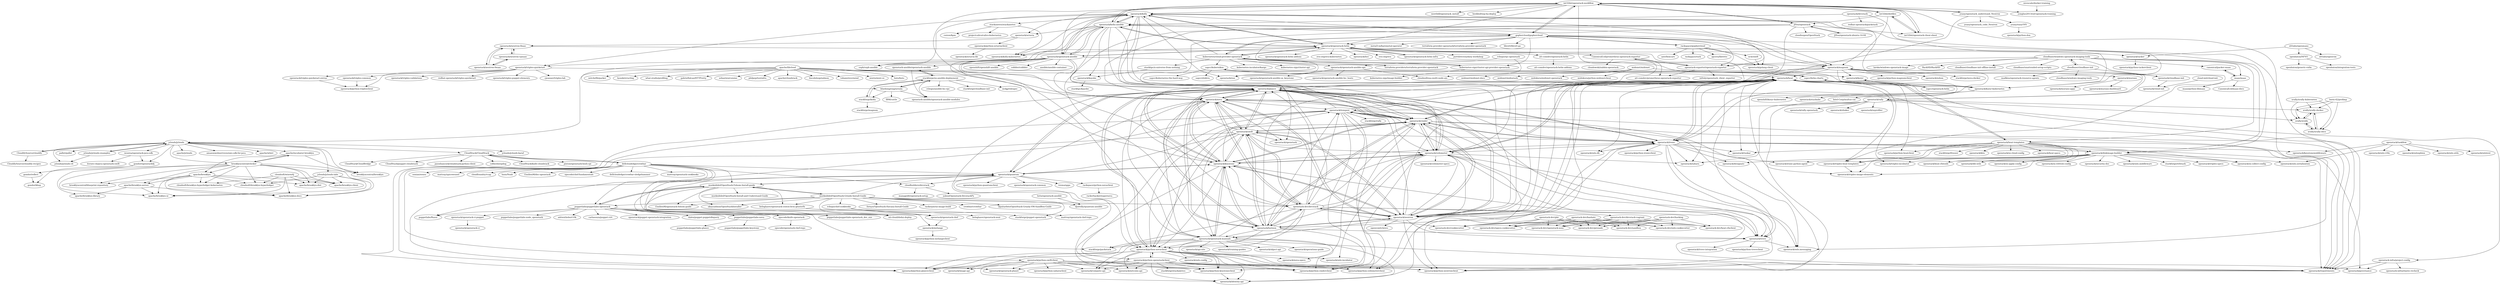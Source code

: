 digraph G {
"apache/libcloud" -> "tobami/overmind"
"apache/libcloud" -> "mistio/mist-ce" ["e"=1]
"apache/libcloud" -> "boto/boto" ["e"=1]
"apache/libcloud" -> "sebastien/cuisine" ["e"=1]
"apache/libcloud" -> "philpep/testinfra" ["e"=1]
"apache/libcloud" -> "apache/cloudstack" ["e"=1]
"apache/libcloud" -> "lincolnloop/salmon" ["e"=1]
"apache/libcloud" -> "openstack/heat"
"apache/libcloud" -> "openstack/glance"
"apache/libcloud" -> "mitchellh/packer" ["e"=1]
"apache/libcloud" -> "hynek/structlog" ["e"=1]
"apache/libcloud" -> "openstack/nova"
"apache/libcloud" -> "what-studio/profiling" ["e"=1]
"apache/libcloud" -> "jclouds/jclouds"
"apache/libcloud" -> "gabrielfalcao/HTTPretty" ["e"=1]
"CloudifySource/cloudify" -> "CloudifySource/cloudify-recipes"
"CloudifySource/cloudify" -> "jclouds/jclouds"
"openstack/swift" -> "openstack/nova"
"openstack/swift" -> "openstack/keystone"
"openstack/swift" -> "openstack/glance"
"openstack/swift" -> "openstack/cinder"
"openstack/swift" -> "openstack/neutron"
"openstack/swift" -> "openstack/horizon"
"openstack/swift" -> "openstack/python-swiftclient"
"openstack/swift" -> "openstack/heat"
"openstack/swift" -> "openstack-dev/devstack"
"openstack/swift" -> "openstack/openstack-manuals"
"openstack/swift" -> "openstack/python-novaclient"
"openstack/swift" -> "openstack/quantum"
"openstack/swift" -> "openstack/ceilometer"
"openstack/swift" -> "openstack/openstack" ["e"=1]
"openstack/swift" -> "openstack/ironic"
"openstack/ironic" -> "openstack/ironic-python-agent"
"openstack/ironic" -> "openstack/heat"
"openstack/ironic" -> "openstack/python-ironicclient"
"openstack/ironic" -> "openstack/glance"
"openstack/ironic" -> "openstack/diskimage-builder"
"openstack/ironic" -> "openstack/requirements"
"openstack/ironic" -> "openstack/ceilometer"
"openstack/ironic" -> "openstack/designate"
"openstack/ironic" -> "openstack/cinder"
"openstack/ironic" -> "openstack/trove"
"openstack/ironic" -> "openstack/sahara"
"openstack/ironic" -> "openstack/oslo.db"
"openstack/ironic" -> "openstack/oslo.messaging"
"openstack/ironic" -> "openstack/keystonemiddleware"
"openstack/ironic" -> "openstack/tuskar"
"openstack-dev/bashate" -> "openstack-dev/oslo-cookiecutter"
"openstack-dev/bashate" -> "openstack-dev/heat-cfnclient"
"openstack-dev/bashate" -> "openstack-dev/specs-cookiecutter"
"openstack-dev/bashate" -> "openstack-dev/openstack-nose"
"openstack-dev/bashate" -> "openstack-dev/grenade"
"openstack-dev/bashate" -> "openstack-dev/sandbox"
"openstack-dev/bashate" -> "openstack-dev/cookiecutter"
"openstack-dev/devstack" -> "openstack/nova"
"openstack-dev/devstack" -> "openstack/neutron"
"openstack-dev/devstack" -> "openstack/horizon"
"openstack-dev/devstack" -> "openstack/keystone"
"openstack-dev/devstack" -> "openstack/openstack-manuals"
"openstack-dev/devstack" -> "openstack/tempest"
"openstack-dev/devstack" -> "openstack-dev/devstack-vagrant"
"openstack-dev/devstack" -> "openstack/cinder"
"openstack-dev/devstack" -> "openstack/python-novaclient"
"openstack-dev/devstack" -> "openstack/glance"
"openstack-dev/devstack" -> "openstack/requirements"
"openstack-dev/devstack" -> "stackforge/packstack"
"openstack-dev/devstack" -> "openstack/ceilometer"
"openstack-dev/devstack" -> "openstack-dev/cookiecutter"
"openstack-dev/devstack" -> "openstack/swift"
"openstack-dev/devstack-vagrant" -> "openstack-dev/oslo-cookiecutter"
"openstack-dev/devstack-vagrant" -> "openstack-dev/grenade"
"openstack-dev/devstack-vagrant" -> "openstack-dev/heat-cfnclient"
"openstack-dev/devstack-vagrant" -> "openstack-dev/openstack-nose"
"openstack-dev/devstack-vagrant" -> "openstack-dev/specs-cookiecutter"
"openstack-dev/devstack-vagrant" -> "openstack-dev/sandbox"
"openstack-dev/devstack-vagrant" -> "openstack-dev/cookiecutter"
"openstack-dev/hacking" -> "openstack-dev/heat-cfnclient"
"openstack-dev/hacking" -> "openstack-dev/specs-cookiecutter"
"openstack-dev/hacking" -> "openstack-dev/oslo-cookiecutter"
"openstack-dev/hacking" -> "openstack-dev/grenade"
"openstack-dev/hacking" -> "openstack-dev/openstack-nose"
"openstack-dev/hacking" -> "openstack-dev/sandbox"
"openstack-dev/hacking" -> "openstack-dev/cookiecutter"
"openstack-dev/pbr" -> "openstack-dev/oslo-cookiecutter"
"openstack-dev/pbr" -> "openstack-dev/heat-cfnclient"
"openstack-dev/pbr" -> "openstack-dev/specs-cookiecutter"
"openstack-dev/pbr" -> "openstack-dev/openstack-nose"
"openstack-dev/pbr" -> "openstack-dev/sandbox"
"openstack-dev/pbr" -> "openstack-dev/grenade"
"openstack-dev/pbr" -> "openstack-dev/cookiecutter"
"sapcc/helm-charts" -> "sapcc/openstack-helm"
"sapcc/helm-charts" -> "sapcc/kubernikus"
"sapcc/kubernikus" -> "sapcc/helm-charts"
"sapcc/kubernikus" -> "sapcc/elektra"
"sapcc/kubernikus" -> "sapcc/kubernetes-the-hard-way"
"int32bit/dotfiles" -> "int32bit/openstack-workflow"
"int32bit/dotfiles" -> "int32bit/openstack-cheat-sheet"
"int32bit/dotfiles" -> "openstack/magnum"
"int32bit/dotfiles" -> "JiYou/openstack"
"openstack/nova" -> "openstack/neutron"
"openstack/nova" -> "openstack/swift"
"openstack/nova" -> "openstack/keystone"
"openstack/nova" -> "openstack/glance"
"openstack/nova" -> "openstack/cinder"
"openstack/nova" -> "openstack/horizon"
"openstack/nova" -> "openstack/openstack" ["e"=1]
"openstack/nova" -> "openstack-dev/devstack"
"openstack/nova" -> "openstack/python-novaclient"
"openstack/nova" -> "openstack/heat"
"openstack/nova" -> "openstack/ceilometer"
"openstack/nova" -> "openstack/ironic"
"openstack/nova" -> "openstack/openstack-manuals"
"openstack/nova" -> "openstack/tempest"
"openstack/nova" -> "openstack/quantum"
"openstack/cinder" -> "openstack/glance"
"openstack/cinder" -> "openstack/neutron"
"openstack/cinder" -> "openstack/keystone"
"openstack/cinder" -> "openstack/ceilometer"
"openstack/cinder" -> "openstack/nova"
"openstack/cinder" -> "openstack/heat"
"openstack/cinder" -> "openstack/horizon"
"openstack/cinder" -> "openstack/ironic"
"openstack/cinder" -> "openstack/swift"
"openstack/cinder" -> "openstack/python-cinderclient"
"openstack/cinder" -> "openstack/tempest"
"openstack/cinder" -> "openstack/python-novaclient"
"openstack/cinder" -> "openstack/trove"
"openstack/cinder" -> "openstack/requirements"
"openstack/cinder" -> "openstack/oslo.messaging"
"openstack/python-swiftclient" -> "openstack/python-keystoneclient"
"openstack/python-swiftclient" -> "openstack/python-cinderclient"
"openstack/python-swiftclient" -> "openstack/netconn-api"
"openstack/python-swiftclient" -> "openstack/openstack-planet"
"openstack/python-swiftclient" -> "openstack/compute-api"
"openstack/python-swiftclient" -> "openstack/identity-api"
"openstack/python-swiftclient" -> "openstack/python-ceilometerclient"
"openstack/python-swiftclient" -> "openstack/image-api"
"openstack/python-swiftclient" -> "openstack/python-glanceclient"
"openstack/python-swiftclient" -> "openstack/python-saharaclient"
"openstack/heat" -> "openstack/ceilometer"
"openstack/heat" -> "openstack/glance"
"openstack/heat" -> "openstack/ironic"
"openstack/heat" -> "openstack/heat-templates"
"openstack/heat" -> "openstack/cinder"
"openstack/heat" -> "openstack/python-ceilometerclient"
"openstack/heat" -> "openstack/requirements"
"openstack/heat" -> "openstack/python-heatclient"
"openstack/heat" -> "openstack/trove"
"openstack/heat" -> "openstack/sahara"
"openstack/heat" -> "openstack/tuskar"
"openstack/heat" -> "openstack/tripleo-heat-templates"
"openstack/heat" -> "openstack/tripleo-image-elements"
"openstack/heat" -> "openstack/oslo.db"
"openstack/heat" -> "openstack/tripleo-incubator"
"openstack/magnum" -> "openstack/heat"
"openstack/magnum" -> "openstack/murano"
"openstack/magnum" -> "openstack/kuryr"
"openstack/magnum" -> "openstack/python-magnumclient"
"openstack/magnum" -> "openstack/ironic"
"openstack/magnum" -> "openstack/zun"
"openstack/magnum" -> "openstack/rally"
"openstack/magnum" -> "openstack/ceilometer"
"openstack/magnum" -> "openstack/solum"
"openstack/magnum" -> "openstack/glance"
"openstack/magnum" -> "stackforge/nova-docker"
"openstack/taskflow" -> "openstack/oslo.utils"
"openstack/taskflow" -> "openstack/oslotest"
"openstack/taskflow" -> "openstack/oslo.serialization"
"openstack/taskflow" -> "openstack/keystonemiddleware"
"openstack/taskflow" -> "openstack/oslo.i18n"
"openstack/taskflow" -> "openstack/oslosphinx"
"openstack/kolla" -> "openstack/kolla-ansible"
"openstack/kolla" -> "openstack/kolla-kubernetes"
"openstack/kolla" -> "openstack/openstack-ansible"
"openstack/kolla" -> "openstack/openstack-helm"
"openstack/kolla" -> "openstack/neutron"
"openstack/kolla" -> "openstack/magnum"
"openstack/kolla" -> "ceph/ceph-ansible" ["e"=1]
"openstack/kolla" -> "openstack/octavia"
"openstack/kolla" -> "openstack/cinder"
"openstack/kolla" -> "openstack/tripleo-quickstart"
"openstack/kolla" -> "openstack/ironic"
"openstack/kolla" -> "openstack-dev/devstack"
"openstack/kolla" -> "openstack/zun"
"openstack/kolla" -> "stackanetes/stackanetes"
"openstack/kolla" -> "openstack/diskimage-builder"
"cloudbase/cloudbase-init" -> "cloudbase/windows-imaging-tools"
"cloudbase/cloudbase-init" -> "cloudbase/windows-openstack-imaging-tools"
"cloudbase/cloudbase-init" -> "openstack/cloudbase-init"
"cloudbase/cloudbase-init" -> "madkiss/openstack-resource-agents"
"openstack/openstack-ansible" -> "ceph/ceph-ansible" ["e"=1]
"openstack/openstack-ansible" -> "openstack/kolla"
"openstack/openstack-ansible" -> "openstack/kolla-ansible"
"openstack/openstack-ansible" -> "openstack/openstack-helm"
"openstack/openstack-ansible" -> "openstack-ansible/openstack-ansible"
"openstack/openstack-ansible" -> "openstack-dev/devstack"
"openstack/openstack-ansible" -> "openshift/openshift-ansible" ["e"=1]
"openstack/openstack-ansible" -> "blueboxgroup/ursula"
"openstack/openstack-ansible" -> "openstack/neutron"
"openstack/openstack-ansible" -> "openstack/tripleo-quickstart"
"openstack/openstack-ansible" -> "cobbler/cobbler" ["e"=1]
"openstack/openstack-ansible" -> "ansible/ansible-container" ["e"=1]
"openstack/openstack-ansible" -> "openstack/openstack-manuals"
"openstack/openstack-ansible" -> "openstack/openstack-ansible-ops"
"openstack/openstack-ansible" -> "openstack/nova"
"openstack/python-openstackclient" -> "openstack/python-glanceclient"
"openstack/python-openstackclient" -> "openstack/requirements"
"openstack/python-openstackclient" -> "openstack/identity-api"
"openstack/python-openstackclient" -> "openstack/python-cinderclient"
"openstack/python-openstackclient" -> "openstack/python-neutronclient"
"openstack/python-openstackclient" -> "openstack/python-ceilometerclient"
"openstack/python-openstackclient" -> "openstack/governance"
"openstack/python-openstackclient" -> "openstack/python-keystoneclient"
"openstack/python-openstackclient" -> "openstack/openstack-planet"
"openstack/python-openstackclient" -> "openstack/netconn-api"
"openstack/python-openstackclient" -> "openstack/python-novaclient"
"openstack/python-openstackclient" -> "stackforge/stackalytics"
"openstack/python-openstackclient" -> "openstack/compute-api"
"openstack/rally" -> "openstack/tempest"
"openstack/rally" -> "openstack/rally-openstack"
"openstack/rally" -> "openstack/shaker"
"openstack/rally" -> "openstack/osprofiler"
"openstack/rally" -> "openstack/sahara"
"openstack/rally" -> "xrally/xrally-docker"
"openstack/rally" -> "xrally/xrally"
"openstack/rally" -> "openstack/python-neutronclient"
"openstack/rally" -> "openstack-infra/project-config"
"openstack/rally" -> "openstack/magnum"
"openstack/openstack-manuals" -> "openstack/operations-guide"
"openstack/openstack-manuals" -> "openstack/api-site"
"openstack/openstack-manuals" -> "openstack/training-guides"
"openstack/openstack-manuals" -> "openstack/python-keystoneclient"
"openstack/openstack-manuals" -> "openstack/identity-api"
"openstack/openstack-manuals" -> "openstack/python-novaclient"
"openstack/openstack-manuals" -> "openstack/requirements"
"openstack/openstack-manuals" -> "openstack/glance"
"openstack/openstack-manuals" -> "openstack/object-api"
"openstack/openstack-manuals" -> "openstack/keystone"
"openstack/openstack-manuals" -> "stackforge/packstack"
"openstack/openstack-manuals" -> "openstack/compute-api"
"openstack/openstack-manuals" -> "openstack/python-glanceclient"
"openstack/openstack-manuals" -> "openstack/python-cinderclient"
"openstack/openstack-manuals" -> "openstack/ceilometer"
"nfvlabs/openmano" -> "openbaton/NFVO"
"nfvlabs/openmano" -> "nfvlabs/openvim"
"nfvlabs/openmano" -> "openstack/tacker"
"canonical/packer-maas" -> "maas/maas"
"woorea/openstack-java-sdk" -> "gondor/openstack4j"
"woorea/openstack-java-sdk" -> "iterate-ch/java-openstack-swift"
"openstack/devstack" -> "openstack/requirements"
"openstack/devstack" -> "redhat-openstack/packstack"
"openstack/devstack" -> "openstack/kolla-ansible"
"openstack/horizon" -> "openstack/keystone"
"openstack/horizon" -> "openstack/glance"
"openstack/horizon" -> "openstack/nova"
"openstack/horizon" -> "openstack/cinder"
"openstack/horizon" -> "openstack/neutron"
"openstack/horizon" -> "openstack/ceilometer"
"openstack/horizon" -> "openstack/swift"
"openstack/horizon" -> "openstack/heat"
"openstack/horizon" -> "openstack/python-novaclient"
"openstack/horizon" -> "openstack-dev/devstack"
"openstack/horizon" -> "openstack/tempest"
"openstack/horizon" -> "openstack/trove"
"openstack/horizon" -> "openstack/ironic"
"openstack/horizon" -> "openstack/openstack-manuals"
"openstack/horizon" -> "openstack/python-keystoneclient"
"openstack/python-novaclient" -> "openstack/python-keystoneclient"
"openstack/python-novaclient" -> "openstack/python-neutronclient"
"openstack/python-novaclient" -> "openstack/python-glanceclient"
"openstack/python-novaclient" -> "openstack/python-cinderclient"
"openstack/python-novaclient" -> "openstack/glance"
"openstack/python-novaclient" -> "openstack/python-openstackclient"
"openstack/python-novaclient" -> "openstack/oslo-incubator"
"openstack/python-novaclient" -> "openstack/requirements"
"openstack/python-novaclient" -> "openstack/python-ceilometerclient"
"openstack/python-novaclient" -> "openstack/oslo.config"
"openstack/python-novaclient" -> "openstack/identity-api"
"openstack/python-novaclient" -> "openstack/nova-specs"
"openstack/python-novaclient" -> "openstack/compute-api"
"openstack/python-novaclient" -> "openstack/netconn-api"
"openstack/python-novaclient" -> "openstack/image-api"
"openstack/kolla-ansible" -> "openstack/kolla"
"openstack/kolla-ansible" -> "openstack/openstack-ansible"
"openstack/kolla-ansible" -> "openstack/kolla-kubernetes"
"openstack/kolla-ansible" -> "openstack/openstack-helm"
"openstack/kolla-ansible" -> "ceph/ceph-ansible" ["e"=1]
"openstack/kolla-ansible" -> "openstack-exporter/openstack-exporter"
"openstack/kolla-ansible" -> "openstack/octavia"
"openstack/kolla-ansible" -> "openstack/cinder"
"openstack/kolla-ansible" -> "openstack/neutron"
"openstack/kolla-ansible" -> "gophercloud/gophercloud"
"openstack/kolla-ansible" -> "openstack/magnum"
"openstack/kolla-ansible" -> "int32bit/openstack-workflow"
"openstack/kolla-ansible" -> "openstack/kayobe"
"openstack/kolla-ansible" -> "openstack/glance"
"openstack/kolla-ansible" -> "openstack/keystone"
"int32bit/openstack-workflow" -> "int32bit/openstack-cheat-sheet"
"int32bit/openstack-workflow" -> "int32bit/dotfiles"
"int32bit/openstack-workflow" -> "JiYou/openstack"
"int32bit/openstack-workflow" -> "yeasy/openstack_understand_Neutron"
"int32bit/openstack-workflow" -> "openstack/nova"
"int32bit/openstack-workflow" -> "gophercloud/gophercloud"
"int32bit/openstack-workflow" -> "openstack/kolla-ansible"
"int32bit/openstack-workflow" -> "openstack/kolla"
"int32bit/openstack-workflow" -> "openstack/oslo.messaging"
"int32bit/openstack-workflow" -> "openstack/neutron"
"int32bit/openstack-workflow" -> "openstack/openstack-helm"
"int32bit/openstack-workflow" -> "yongluo2013/osf-openstack-training"
"int32bit/openstack-workflow" -> "meetbill/openstack_install"
"int32bit/openstack-workflow" -> "beekhof/osp-ha-deploy"
"int32bit/openstack-workflow" -> "openstack/openstack-ansible"
"JiYou/openstack" -> "JiYou/openstack-ubuntu-14-04"
"JiYou/openstack" -> "int32bit/openstack-workflow"
"JiYou/openstack" -> "int32bit/openstack-cheat-sheet"
"JiYou/openstack" -> "openstack/openstack" ["e"=1]
"JiYou/openstack" -> "cloudisopen/OpenStack"
"JiYou/openstack" -> "openstack/openstack-manuals"
"JiYou/openstack" -> "openstack/neutron"
"JiYou/openstack" -> "openstack/nova"
"openstack/keystone" -> "openstack/glance"
"openstack/keystone" -> "openstack/cinder"
"openstack/keystone" -> "openstack/horizon"
"openstack/keystone" -> "openstack/nova"
"openstack/keystone" -> "openstack/neutron"
"openstack/keystone" -> "openstack/swift"
"openstack/keystone" -> "openstack/python-keystoneclient"
"openstack/keystone" -> "openstack/ceilometer"
"openstack/keystone" -> "openstack/heat"
"openstack/keystone" -> "openstack/quantum"
"openstack/keystone" -> "openstack/python-novaclient"
"openstack/keystone" -> "openstack/ironic"
"openstack/keystone" -> "openstack/openstack-manuals"
"openstack/keystone" -> "openstack/tempest"
"openstack/keystone" -> "openstack/trove"
"cloudsoft/winrm4j" -> "apache/brooklyn-dist"
"cloudsoft/winrm4j" -> "apache/brooklyn-docs"
"cloudsoft/winrm4j" -> "apache/brooklyn-client"
"cloudsoft/winrm4j" -> "apache/brooklyn-ui"
"cloudsoft/winrm4j" -> "cloudsoft/brooklyn-hyperledger"
"cloudsoft/winrm4j" -> "cloudsoft/brooklyn-hyperledger-kubernetes"
"CanonicalLtd/prometheus-openstack-exporter" -> "att-comdev/prometheus-openstack-exporter"
"CanonicalLtd/prometheus-openstack-exporter" -> "openstack-exporter/openstack-exporter"
"CanonicalLtd/prometheus-openstack-exporter" -> "cloudowski/zabbix-openstack"
"ncw/swift" -> "openstack/golang-client"
"openstack/python-keystoneclient" -> "openstack/identity-api"
"openstack/tripleo-heat-templates" -> "openstack/tripleo-image-elements"
"int32bit/openstack-cheat-sheet" -> "int32bit/openstack-workflow"
"int32bit/openstack-cheat-sheet" -> "int32bit/dotfiles"
"nicescale/docker-training" -> "yongluo2013/osf-openstack-training"
"openstack/glance" -> "openstack/keystone"
"openstack/glance" -> "openstack/cinder"
"openstack/glance" -> "openstack/neutron"
"openstack/glance" -> "openstack/heat"
"openstack/glance" -> "openstack/nova"
"openstack/glance" -> "openstack/horizon"
"openstack/glance" -> "openstack/python-novaclient"
"openstack/glance" -> "openstack/ceilometer"
"openstack/glance" -> "openstack/swift"
"openstack/glance" -> "openstack/python-glanceclient"
"openstack/glance" -> "openstack/quantum"
"openstack/glance" -> "openstack/python-keystoneclient"
"openstack/glance" -> "openstack/ironic"
"openstack/glance" -> "openstack/requirements"
"openstack/glance" -> "openstack/trove"
"gophercloud/gophercloud" -> "rackspace/gophercloud"
"gophercloud/gophercloud" -> "kubernetes/cloud-provider-openstack"
"gophercloud/gophercloud" -> "openstack-exporter/openstack-exporter"
"gophercloud/gophercloud" -> "terraform-providers/terraform-provider-openstack"
"gophercloud/gophercloud" -> "kubernetes-sigs/cluster-api-provider-openstack"
"gophercloud/gophercloud" -> "openstack/golang-client"
"gophercloud/gophercloud" -> "int32bit/openstack-workflow"
"gophercloud/gophercloud" -> "openstack/kolla"
"gophercloud/gophercloud" -> "openstack/kolla-ansible"
"gophercloud/gophercloud" -> "openstack/openstack-helm"
"gophercloud/gophercloud" -> "terraform-provider-openstack/terraform-provider-openstack"
"gophercloud/gophercloud" -> "libvirt/libvirt-go" ["e"=1]
"gophercloud/gophercloud" -> "metal3-io/baremetal-operator" ["e"=1]
"gophercloud/gophercloud" -> "openstack/kuryr-kubernetes"
"gophercloud/gophercloud" -> "openstack/magnum"
"kubernetes-sigs/cluster-api-provider-openstack" -> "kubernetes/cloud-provider-openstack"
"kubernetes-sigs/cluster-api-provider-openstack" -> "kubernetes-sigs/image-builder" ["e"=1]
"openstack/openstack-helm" -> "openstack/openstack-helm-infra"
"openstack/openstack-helm" -> "openstack/kolla"
"openstack/openstack-helm" -> "att-comdev/openstack-helm"
"openstack/openstack-helm" -> "openstack/kuryr-kubernetes"
"openstack/openstack-helm" -> "openstack/kolla-kubernetes"
"openstack/openstack-helm" -> "portdirect/sydney-workshop"
"openstack/openstack-helm" -> "openstack/kolla-ansible"
"openstack/openstack-helm" -> "openstack/openstack-helm-addons"
"openstack/openstack-helm" -> "openstack/openstack-ansible"
"openstack/openstack-helm" -> "kubernetes/cloud-provider-openstack"
"openstack/openstack-helm" -> "ovn-org/ovn-kubernetes" ["e"=1]
"openstack/openstack-helm" -> "openstack/loci"
"openstack/openstack-helm" -> "openstack/tacker"
"openstack/openstack-helm" -> "CanonicalLtd/prometheus-openstack-exporter"
"openstack/openstack-helm" -> "ovn-org/ovn" ["e"=1]
"rackspace/gophercloud" -> "gophercloud/gophercloud"
"rackspace/gophercloud" -> "openstack/golang-client"
"rackspace/gophercloud" -> "ncw/swift"
"rackspace/gophercloud" -> "rackspace/rack"
"rackspace/gophercloud" -> "apcera/libretto" ["e"=1]
"rackspace/gophercloud" -> "azer/boxcars" ["e"=1]
"cloud-init/cloud-init" -> "openstack/cloud-init"
"openstack-exporter/openstack-exporter" -> "att-comdev/prometheus-openstack-exporter"
"openstack-exporter/openstack-exporter" -> "infraly/openstack_client_exporter"
"openstack-exporter/openstack-exporter" -> "CanonicalLtd/prometheus-openstack-exporter"
"blueboxgroup/ursula" -> "openstack-ansible/openstack-ansible-modules"
"blueboxgroup/ursula" -> "stackforge/os-ansible-deployment"
"blueboxgroup/ursula" -> "stackforge/kolla"
"blueboxgroup/ursula" -> "IBM/cuttle"
"openstack/neutron" -> "openstack/cinder"
"openstack/neutron" -> "openstack/nova"
"openstack/neutron" -> "openstack/glance"
"openstack/neutron" -> "openstack/keystone"
"openstack/neutron" -> "openstack/horizon"
"openstack/neutron" -> "openstack/heat"
"openstack/neutron" -> "openstack/ceilometer"
"openstack/neutron" -> "openstack/swift"
"openstack/neutron" -> "openstack/ironic"
"openstack/neutron" -> "openstack/python-neutronclient"
"openstack/neutron" -> "openstack-dev/devstack"
"openstack/neutron" -> "openvswitch/ovs" ["e"=1]
"openstack/neutron" -> "openstack/trove"
"openstack/neutron" -> "openstack/tempest"
"openstack/neutron" -> "openstack/openstack-manuals"
"gondor/openstack4j" -> "gondor/kbop"
"gondor/openstack4j" -> "gondor/reflect"
"openstack/trove" -> "openstack/python-troveclient"
"openstack/trove" -> "openstack/trove-integration"
"openstack/trove" -> "openstack/oslo.messaging"
"openstack/tempest" -> "openstack/requirements"
"openstack/tempest" -> "openstack/python-neutronclient"
"openstack/tempest" -> "openstack/python-openstackclient"
"openstack/tempest" -> "openstack/ceilometer"
"openstack/tempest" -> "openstack/glance"
"openstack/tempest" -> "openstack/heat"
"openstack/tempest" -> "openstack/python-glanceclient"
"openstack/tempest" -> "openstack/python-cinderclient"
"openstack/tempest" -> "stackforge/rally"
"openstack/tempest" -> "openstack/python-ceilometerclient"
"openstack/tempest" -> "openstack/nova-specs"
"openstack/tempest" -> "openstack/identity-api"
"openstack/tempest" -> "openstack/python-novaclient"
"openstack/tempest" -> "openstack/openstack-planet"
"openstack/tempest" -> "openstack/cinder"
"jclouds/jclouds" -> "jclouds/jclouds-examples"
"jclouds/jclouds" -> "pallet/pallet" ["e"=1]
"jclouds/jclouds" -> "jclouds/jclouds-labs"
"jclouds/jclouds" -> "apache/jclouds"
"jclouds/jclouds" -> "woorea/openstack-java-sdk"
"jclouds/jclouds" -> "CloudifySource/cloudify"
"jclouds/jclouds" -> "amazonwebservices/aws-sdk-for-java" ["e"=1]
"jclouds/jclouds" -> "brooklyncentral/brooklyn"
"jclouds/jclouds" -> "jclouds/jclouds-cli"
"jclouds/jclouds" -> "apache/incubator-brooklyn"
"jclouds/jclouds" -> "apache/whirr"
"jclouds/jclouds" -> "jclouds/jclouds-karaf"
"jclouds/jclouds" -> "gondor/openstack4j"
"jclouds/jclouds" -> "CloudStack/CloudStack"
"jclouds/jclouds" -> "brooklyncentral/clocker"
"openstack/tripleo-quickstart" -> "openstack/tripleo-quickstart-extras"
"openstack/tripleo-quickstart" -> "openstack/tripleo-common"
"openstack/tripleo-quickstart" -> "openstack/python-tripleoclient"
"openstack/tripleo-quickstart" -> "cjeanner/tripleo-lab"
"openstack/tripleo-quickstart" -> "openstack/tripleo-heat-templates"
"openstack/tripleo-quickstart" -> "openstack/tripleo-validations"
"openstack/tripleo-quickstart" -> "redhat-openstack/tripleo-quickstart"
"openstack/tripleo-quickstart" -> "openstack/tripleo-puppet-elements"
"cloudbase/windows-openstack-imaging-tools" -> "openstack/diskimage-builder"
"cloudbase/windows-openstack-imaging-tools" -> "cloudbase/cloudbase-init"
"cloudbase/windows-openstack-imaging-tools" -> "cloudbase/cloudbase-init-offline-install"
"cloudbase/windows-openstack-imaging-tools" -> "openstack/cloudbase-init"
"cloudbase/windows-openstack-imaging-tools" -> "canonical/packer-maas"
"cloudbase/windows-openstack-imaging-tools" -> "openstack-exporter/openstack-exporter"
"cloudbase/windows-openstack-imaging-tools" -> "cloudbase/unattended-setup-scripts"
"cloudbase/windows-openstack-imaging-tools" -> "openstack/heat-templates"
"cloudbase/windows-openstack-imaging-tools" -> "maas/maas"
"cloudbase/windows-openstack-imaging-tools" -> "larsks/windows-openstack-image"
"cloudbase/windows-openstack-imaging-tools" -> "RackHD/RackHD" ["e"=1]
"mseknibilel/OpenStack-Grizzly-Install-Guide" -> "mseknibilel/OpenStack-Folsom-Install-guide"
"mseknibilel/OpenStack-Grizzly-Install-Guide" -> "rcbops/chef-cookbooks"
"mseknibilel/OpenStack-Grizzly-Install-Guide" -> "puppetlabs/puppetlabs-openstack"
"mseknibilel/OpenStack-Grizzly-Install-Guide" -> "djoreilly/quantum-ansible"
"mseknibilel/OpenStack-Grizzly-Install-Guide" -> "openstack-dev/devstack"
"mseknibilel/OpenStack-Grizzly-Install-Guide" -> "stackforge/puppet-openstack"
"mseknibilel/OpenStack-Grizzly-Install-Guide" -> "openstack/quantum"
"mseknibilel/OpenStack-Grizzly-Install-Guide" -> "rackerjoe/oz-image-build" ["e"=1]
"mseknibilel/OpenStack-Grizzly-Install-Guide" -> "crowbar/crowbar" ["e"=1]
"mseknibilel/OpenStack-Grizzly-Install-Guide" -> "EmilienM/openstack-folsom-guide"
"mseknibilel/OpenStack-Grizzly-Install-Guide" -> "dguitarbite/OpenStack-Grizzly-VM-SandBox-Guide"
"mseknibilel/OpenStack-Grizzly-Install-Guide" -> "fornyx/OpenStack-Havana-Install-Guide"
"mseknibilel/OpenStack-Grizzly-Install-Guide" -> "uksysadmin/OpenStackInstaller"
"mseknibilel/OpenStack-Grizzly-Install-Guide" -> "beloglazov/openstack-centos-kvm-glusterfs"
"mseknibilel/OpenStack-Grizzly-Install-Guide" -> "nii-cloud/dodai-deploy"
"beloglazov/openstack-centos-kvm-glusterfs" -> "beloglazov/openstack-neat"
"openstack/ceilometer" -> "openstack/heat"
"openstack/ceilometer" -> "openstack/python-ceilometerclient"
"openstack/ceilometer" -> "openstack/oslo.messaging"
"openstack/ceilometer" -> "openstack/cinder"
"openstack/ceilometer" -> "openstack/glance"
"openstack/ceilometer" -> "openstack/trove"
"openstack/ceilometer" -> "openstack/oslo-incubator"
"openstack/ceilometer" -> "openstack/python-neutronclient"
"openstack/ceilometer" -> "openstack/python-cinderclient"
"openstack/ceilometer" -> "openstack/sahara"
"openstack/ceilometer" -> "openstack/keystone"
"openstack/ceilometer" -> "openstack/ceilometer-specs"
"yeasy/easyOVS" -> "openstack/python-don"
"yeasy/openstack_understand_Neutron" -> "yeasy/openstack_code_Neutron"
"yeasy/openstack_understand_Neutron" -> "int32bit/openstack-workflow"
"yeasy/openstack_understand_Neutron" -> "yeasy/easyOVS"
"yeasy/openstack_understand_Neutron" -> "openstack/neutron"
"puppetlabs/puppetlabs-nova" -> "puppetlabs/puppetlabs-keystone"
"puppetlabs/puppetlabs-nova" -> "puppetlabs/puppetlabs-glance"
"kubernetes/cloud-provider-openstack" -> "kubernetes-sigs/cluster-api-provider-openstack"
"kubernetes/cloud-provider-openstack" -> "gophercloud/gophercloud"
"kubernetes/cloud-provider-openstack" -> "terraform-providers/terraform-provider-openstack"
"kubernetes/cloud-provider-openstack" -> "openstack/kuryr-kubernetes"
"kubernetes/cloud-provider-openstack" -> "sapcc/kubernikus"
"kubernetes/cloud-provider-openstack" -> "openstack/openstack-helm"
"kubernetes/cloud-provider-openstack" -> "openstack/magnum"
"kubernetes/cloud-provider-openstack" -> "openstack/zun"
"kubernetes/cloud-provider-openstack" -> "kubernetes-sigs/cluster-api" ["e"=1]
"kubernetes/cloud-provider-openstack" -> "kubernetes-incubator/kargo" ["e"=1]
"kubernetes/cloud-provider-openstack" -> "openstack/kolla"
"kubernetes/cloud-provider-openstack" -> "stackhpc/a-universe-from-nothing"
"openstack/kuryr-kubernetes" -> "openstack/kuryr"
"openstack/kuryr-kubernetes" -> "openshift/kuryr-kubernetes"
"openstack/kuryr-kubernetes" -> "openstack/stackube" ["e"=1]
"openstack/kuryr-kubernetes" -> "Intel-Corp/multus-cni" ["e"=1]
"stackanetes/stackanetes" -> "coreos/kpm"
"stackanetes/stackanetes" -> "openstack/kolla-kubernetes"
"stackanetes/stackanetes" -> "projectcalico/calico-kubernetes" ["e"=1]
"rcbops/chef-cookbooks" -> "openstack/openstack-chef"
"rcbops/chef-cookbooks" -> "mattray/openstack-chef-repo"
"maas/maas" -> "canonical/packer-maas"
"maas/maas" -> "maas/python-libmaas"
"maas/maas" -> "CanonicalLtd/maas-docs"
"openstack/octavia" -> "openstack/neutron-lbaas"
"openstack/octavia" -> "openstack/python-octaviaclient"
"puppetlabs/puppetlabs-openstack" -> "stackforge/puppet-openstack"
"puppetlabs/puppetlabs-openstack" -> "puppetlabs/puppetlabs-nova"
"puppetlabs/puppetlabs-openstack" -> "puppetlabs/puppetlabs-openstack_dev_env"
"puppetlabs/puppetlabs-openstack" -> "mseknibilel/OpenStack-Folsom-Install-guide"
"puppetlabs/puppetlabs-openstack" -> "stackforge/packstack"
"puppetlabs/puppetlabs-openstack" -> "puppetlabs/puppetlabs-node_openstack"
"puppetlabs/puppetlabs-openstack" -> "nii-cloud/dodai-deploy"
"puppetlabs/puppetlabs-openstack" -> "adrienthebo/r10k" ["e"=1]
"puppetlabs/puppetlabs-openstack" -> "carlasouza/puppet-virt" ["e"=1]
"puppetlabs/puppetlabs-openstack" -> "opscode/knife-openstack"
"puppetlabs/puppetlabs-openstack" -> "puppetlabs/Razor" ["e"=1]
"puppetlabs/puppetlabs-openstack" -> "openstack/openstack-ci-puppet"
"puppetlabs/puppetlabs-openstack" -> "openstack/puppet-openstack-integration"
"puppetlabs/puppetlabs-openstack" -> "dalen/puppet-puppetdbquery" ["e"=1]
"dellcloudedge/crowbar" -> "dellcloudedge/crowbar-sledgehammer"
"dellcloudedge/crowbar" -> "cloudbuilders/devstack"
"dellcloudedge/crowbar" -> "mattray/openstack-cookbooks"
"dellcloudedge/crowbar" -> "sonian/sensu" ["e"=1]
"dellcloudedge/crowbar" -> "CloudStack/CloudStack"
"dellcloudedge/crowbar" -> "puppetlabs/puppetlabs-openstack"
"dellcloudedge/crowbar" -> "mseknibilel/OpenStack-Folsom-Install-guide"
"dellcloudedge/crowbar" -> "puppetlabs/Razor" ["e"=1]
"dellcloudedge/crowbar" -> "mattray/spiceweasel" ["e"=1]
"dellcloudedge/crowbar" -> "cloudfoundry/vcap" ["e"=1]
"dellcloudedge/crowbar" -> "openstack/quantum"
"dellcloudedge/crowbar" -> "lusis/Noah" ["e"=1]
"dellcloudedge/crowbar" -> "EmilienM/doc-openstack"
"dellcloudedge/crowbar" -> "opscode/chef-fundamentals" ["e"=1]
"dellcloudedge/crowbar" -> "nii-cloud/dodai-deploy"
"rackspace/python-novaclient" -> "rackerhacker/supernova" ["e"=1]
"openstack/openstack-helm-infra" -> "openstack/openstack-helm"
"CloudStack/CloudStack" -> "CloudStack/CloudBridge"
"CloudStack/CloudStack" -> "CloudStack/puppet-cloudstack"
"CloudStack/CloudStack" -> "jasonhancock/cloudstack-python-client"
"CloudStack/CloudStack" -> "dellcloudedge/crowbar"
"CloudStack/CloudStack" -> "collie/sheepdog" ["e"=1]
"CloudStack/CloudStack" -> "CloudStack/knife-cloudstack"
"CloudStack/CloudStack" -> "piston/openstack-bosh-cpi" ["e"=1]
"jclouds/jclouds-examples" -> "jclouds/jclouds"
"jclouds/jclouds-examples" -> "jclouds/jclouds-cli"
"stackhpc/a-universe-from-nothing" -> "openstack/kayobe"
"apache/brooklyn" -> "apache/brooklyn-server"
"apache/brooklyn" -> "apache/brooklyn-client"
"apache/brooklyn" -> "apache/brooklyn-docs"
"apache/brooklyn" -> "apache/brooklyn-ui"
"apache/brooklyn" -> "brooklyncentral/blueprint-repository"
"apache/brooklyn" -> "apache/brooklyn-dist"
"apache/brooklyn" -> "cloudsoft/brooklyn-hyperledger"
"apache/brooklyn" -> "cloudsoft/brooklyn-hyperledger-kubernetes"
"openstack/diskimage-builder" -> "openstack/tripleo-image-elements"
"openstack/diskimage-builder" -> "openstack/ironic-python-agent"
"openstack/diskimage-builder" -> "openstack/tripleo-incubator"
"openstack/diskimage-builder" -> "openstack/os-apply-config"
"openstack/diskimage-builder" -> "openstack/os-collect-config"
"openstack/diskimage-builder" -> "openstack/heat-cfntools"
"openstack/diskimage-builder" -> "openstack/os-refresh-config"
"openstack/diskimage-builder" -> "openstack/tripleo-heat-templates"
"openstack/diskimage-builder" -> "openstack/dib-utils"
"openstack/diskimage-builder" -> "openstack/security-doc"
"openstack/diskimage-builder" -> "openstack/oslo.middleware"
"openstack/diskimage-builder" -> "openstack/designate"
"openstack/diskimage-builder" -> "openstack/oslo.serialization"
"openstack/diskimage-builder" -> "stackforge/refstack"
"openstack/diskimage-builder" -> "openstack/tripleo-specs"
"openstack/neutron-lbaas" -> "openstack/neutron-vpnaas"
"openstack/neutron-lbaas" -> "openstack/neutron-fwaas"
"openstack/neutron-lbaas" -> "openstack/python-neutronclient"
"stackforge/kolla" -> "stackforge/magnum"
"stackforge/kolla" -> "stackforge/os-ansible-deployment"
"apache/incubator-brooklyn" -> "brooklyncentral/clocker"
"apache/incubator-brooklyn" -> "brooklyncentral/brooklyn"
"apache/incubator-brooklyn" -> "apache/brooklyn"
"brooklyncentral/clocker" -> "apache/incubator-brooklyn"
"brooklyncentral/clocker" -> "apache/brooklyn"
"brooklyncentral/clocker" -> "apache/brooklyn-ui"
"brooklyncentral/clocker" -> "brooklyncentral/brooklyn"
"brooklyncentral/clocker" -> "apache/brooklyn-server"
"brooklyncentral/clocker" -> "brooklyncentral/blueprint-repository"
"brooklyncentral/clocker" -> "apache/brooklyn-dist"
"brooklyncentral/clocker" -> "apache/brooklyn-docs"
"brooklyncentral/clocker" -> "apache/brooklyn-library"
"brooklyncentral/clocker" -> "apache/brooklyn-client"
"brooklyncentral/clocker" -> "cloudsoft/brooklyn-hyperledger"
"brooklyncentral/clocker" -> "cloudsoft/brooklyn-hyperledger-kubernetes"
"JiYou/openstack-ubuntu-14-04" -> "JiYou/openstack"
"mseknibilel/OpenStack-Folsom-Install-guide" -> "EmilienM/openstack-folsom-guide"
"mseknibilel/OpenStack-Folsom-Install-guide" -> "mseknibilel/OpenStack-Grizzly-Install-Guide"
"mseknibilel/OpenStack-Folsom-Install-guide" -> "mseknibilel/OpenStack-Install-and-Understand-Guide"
"mseknibilel/OpenStack-Folsom-Install-guide" -> "openstack/quantum"
"mseknibilel/OpenStack-Folsom-Install-guide" -> "nii-cloud/dodai-deploy"
"mseknibilel/OpenStack-Folsom-Install-guide" -> "uksysadmin/OpenStackInstaller"
"mseknibilel/OpenStack-Folsom-Install-guide" -> "puppetlabs/puppetlabs-openstack"
"mseknibilel/OpenStack-Folsom-Install-guide" -> "puppetlabs/puppetlabs-openstack_dev_env"
"mseknibilel/OpenStack-Folsom-Install-guide" -> "beloglazov/openstack-centos-kvm-glusterfs"
"openstack/heat-templates" -> "openstack/heat"
"openstack/heat-templates" -> "openstack/tripleo-image-elements"
"openstack/heat-templates" -> "openstack/heat-cfntools"
"openstack/heat-templates" -> "openstack/tripleo-heat-templates"
"openstack/heat-templates" -> "openstack/python-heatclient"
"openstack/heat-templates" -> "openstack/diskimage-builder"
"openstack/heat-templates" -> "openstack/os-cloud-config"
"openstack/heat-templates" -> "openstack/os-collect-config"
"openstack/heat-templates" -> "openstack/heat-specs"
"openstack/heat-templates" -> "openstack/os-apply-config"
"openstack/heat-templates" -> "openstack/tuskar"
"openstack/heat-templates" -> "openstack/governance"
"openstack/heat-templates" -> "stackforge/freezer"
"openstack/heat-templates" -> "openstack/kite"
"openstack/heat-templates" -> "openstack/dib-utils"
"sapcc/openstack-helm" -> "sapcc/helm-charts"
"openbaton/NFVO" -> "openbaton/generic-vnfm"
"openbaton/NFVO" -> "openbaton/integration-tests"
"openstack/cloudbase-init" -> "openstack/cloud-init"
"midonet/midonet" -> "midonet/midostack"
"midonet/midonet" -> "midokura/midonet-openstack"
"midonet/midonet" -> "midokura/python-midonetclient"
"midonet/midonet" -> "midonet/midonet-docs"
"midonet/midonet" -> "openstack/kuryr"
"rcbops/rpc-openstack" -> "cloudnull/osa-multi-node-aio"
"rcbops/rpc-openstack" -> "openstack/openstack-ansible-ops"
"stackforge/os-ansible-deployment" -> "stackforge/kolla"
"stackforge/os-ansible-deployment" -> "openstack-ansible/openstack-ansible-modules"
"stackforge/os-ansible-deployment" -> "openstack-ansible/openstack-ansible"
"stackforge/os-ansible-deployment" -> "rcbops/ansible-lxc-rpc"
"stackforge/os-ansible-deployment" -> "blueboxgroup/ursula"
"stackforge/os-ansible-deployment" -> "stackforge/cloudbase-init"
"stackforge/os-ansible-deployment" -> "nickjj/rolespec" ["e"=1]
"openstack/kayobe" -> "stackhpc/kayobe"
"openstack/openstack-ansible-ops" -> "cloudnull/osa-multi-node-aio"
"openstack/openstack-ansible-ops" -> "openstack/openstack-ansible-lxc_hosts"
"openstack/openstack-ansible-ops" -> "openstack/openstack-ansible-os_keystone"
"openstack/quantum" -> "openstack/glance"
"openstack/quantum" -> "openstack/keystone"
"openstack/quantum" -> "openstack/melange"
"openstack/quantum" -> "openstack/python-quantumclient"
"openstack/quantum" -> "openstack/openstack-chef"
"openstack/quantum" -> "cloudbuilders/devstack"
"openstack/quantum" -> "openstack/python-novaclient"
"openstack/quantum" -> "mseknibilel/OpenStack-Folsom-Install-guide"
"openstack/quantum" -> "openstack/openstack-common"
"openstack/quantum" -> "rackspace/python-novaclient"
"openstack/quantum" -> "trema/apps" ["e"=1]
"openstack/tacker" -> "openstack/python-tackerclient"
"openstack-infra/project-config" -> "openstack/requirements"
"openstack-infra/project-config" -> "openstack/governance"
"openstack-infra/project-config" -> "openstack-infra/elastic-recheck"
"openstack-ansible/openstack-ansible" -> "openstack-ansible/openstack-ansible-modules"
"openstack-ansible/openstack-ansible" -> "stackforge/os-ansible-deployment"
"openstack/openstack-chef" -> "openstack/melange"
"openstack/murano" -> "openstack/murano-dashboard"
"openstack/murano" -> "openstack/murano-apps"
"att-comdev/openstack-helm" -> "att-comdev/openstack-helm-addons"
"opscode/knife-openstack" -> "opscode/openstack-chef-repo"
"xrally/xrally-docker" -> "xrally/xrally-docs"
"xrally/xrally-docker" -> "xrally/xrally"
"xrally/xrally-kubernetes" -> "xrally/xrally-docker"
"xrally/xrally-kubernetes" -> "xrally/xrally-docs"
"xrally/xrally-kubernetes" -> "xrally/xrally"
"boris-42/profimp" -> "xrally/xrally-docs"
"boris-42/profimp" -> "xrally/xrally"
"boris-42/profimp" -> "xrally/xrally-docker"
"openstack/kuryr" -> "openstack/kuryr-kubernetes"
"gondor/reflect" -> "gondor/kbop"
"openstack/neutron-vpnaas" -> "openstack/neutron-lbaas"
"openstack/neutron-vpnaas" -> "openstack/neutron-fwaas"
"lorin/openstack-ansible" -> "djoreilly/quantum-ansible"
"cloudbuilders/devstack" -> "yahoo/Openstack-DevstackPy"
"cloudbuilders/devstack" -> "managedit/openstack-setup"
"openstack/neutron-fwaas" -> "openstack/neutron-vpnaas"
"openstack/neutron-fwaas" -> "openstack/neutron-lbaas"
"openstack/tripleo-quickstart-extras" -> "openstack/python-tripleoclient"
"openstack/tripleo-common" -> "openstack/python-tripleoclient"
"openstack/python-octaviaclient" -> "openstack/octavia-lib"
"openstack/openstack-ci-puppet" -> "openstack/openstack-ci"
"apache/brooklyn-server" -> "apache/brooklyn-library"
"apache/brooklyn-server" -> "apache/brooklyn-ui"
"apache/brooklyn-server" -> "apache/brooklyn-docs"
"jclouds/jclouds-labs" -> "apache/brooklyn-dist"
"jclouds/jclouds-labs" -> "apache/brooklyn-docs"
"jclouds/jclouds-labs" -> "apache/brooklyn-client"
"jclouds/jclouds-labs" -> "apache/brooklyn-ui"
"jclouds/jclouds-labs" -> "cloudsoft/brooklyn-hyperledger"
"xrally/xrally-docs" -> "xrally/xrally"
"xrally/xrally-docs" -> "xrally/xrally-docker"
"xrally/xrally" -> "xrally/xrally-docs"
"xrally/xrally" -> "xrally/xrally-docker"
"openstack/melange" -> "openstack/python-melangeclient"
"apache/libcloud" ["l"="-12.857,-1.371"]
"tobami/overmind" ["l"="-12.843,-1.324"]
"mistio/mist-ce" ["l"="-14.166,-3.274"]
"boto/boto" ["l"="22.523,4.292"]
"sebastien/cuisine" ["l"="22.348,4.029"]
"philpep/testinfra" ["l"="-15.657,-8.093"]
"apache/cloudstack" ["l"="-14.378,-3.287"]
"lincolnloop/salmon" ["l"="25.771,0.795"]
"openstack/heat" ["l"="-12.942,-1.523"]
"openstack/glance" ["l"="-12.893,-1.505"]
"mitchellh/packer" ["l"="-14.198,-6.696"]
"hynek/structlog" ["l"="22.96,3.751"]
"openstack/nova" ["l"="-12.917,-1.463"]
"what-studio/profiling" ["l"="22.621,3.942"]
"jclouds/jclouds" ["l"="-12.721,-1.184"]
"gabrielfalcao/HTTPretty" ["l"="22.558,3.894"]
"CloudifySource/cloudify" ["l"="-12.715,-1.141"]
"CloudifySource/cloudify-recipes" ["l"="-12.715,-1.105"]
"openstack/swift" ["l"="-12.879,-1.471"]
"openstack/keystone" ["l"="-12.88,-1.497"]
"openstack/cinder" ["l"="-12.913,-1.514"]
"openstack/neutron" ["l"="-12.931,-1.495"]
"openstack/horizon" ["l"="-12.904,-1.487"]
"openstack/python-swiftclient" ["l"="-12.808,-1.523"]
"openstack-dev/devstack" ["l"="-12.891,-1.446"]
"openstack/openstack-manuals" ["l"="-12.86,-1.479"]
"openstack/python-novaclient" ["l"="-12.852,-1.507"]
"openstack/quantum" ["l"="-12.806,-1.449"]
"openstack/ceilometer" ["l"="-12.899,-1.526"]
"openstack/openstack" ["l"="-10.706,-0.784"]
"openstack/ironic" ["l"="-12.956,-1.511"]
"openstack/ironic-python-agent" ["l"="-13.038,-1.505"]
"openstack/python-ironicclient" ["l"="-13.004,-1.474"]
"openstack/diskimage-builder" ["l"="-13.081,-1.525"]
"openstack/requirements" ["l"="-12.888,-1.539"]
"openstack/designate" ["l"="-13.046,-1.487"]
"openstack/trove" ["l"="-12.917,-1.542"]
"openstack/sahara" ["l"="-12.912,-1.565"]
"openstack/oslo.db" ["l"="-12.968,-1.535"]
"openstack/oslo.messaging" ["l"="-12.944,-1.542"]
"openstack/keystonemiddleware" ["l"="-13.058,-1.434"]
"openstack/tuskar" ["l"="-12.992,-1.531"]
"openstack-dev/bashate" ["l"="-12.913,-1.267"]
"openstack-dev/oslo-cookiecutter" ["l"="-12.944,-1.263"]
"openstack-dev/heat-cfnclient" ["l"="-12.9,-1.28"]
"openstack-dev/specs-cookiecutter" ["l"="-12.895,-1.264"]
"openstack-dev/openstack-nose" ["l"="-12.943,-1.277"]
"openstack-dev/grenade" ["l"="-12.935,-1.248"]
"openstack-dev/sandbox" ["l"="-12.931,-1.263"]
"openstack-dev/cookiecutter" ["l"="-12.907,-1.316"]
"openstack/tempest" ["l"="-12.871,-1.525"]
"openstack-dev/devstack-vagrant" ["l"="-12.922,-1.303"]
"stackforge/packstack" ["l"="-12.794,-1.43"]
"openstack-dev/hacking" ["l"="-12.913,-1.248"]
"openstack-dev/pbr" ["l"="-12.926,-1.28"]
"sapcc/helm-charts" ["l"="-13.004,-1.815"]
"sapcc/openstack-helm" ["l"="-13.006,-1.846"]
"sapcc/kubernikus" ["l"="-12.999,-1.772"]
"sapcc/elektra" ["l"="-12.98,-1.8"]
"sapcc/kubernetes-the-hard-way" ["l"="-13.014,-1.792"]
"int32bit/dotfiles" ["l"="-12.976,-1.478"]
"int32bit/openstack-workflow" ["l"="-12.987,-1.503"]
"int32bit/openstack-cheat-sheet" ["l"="-12.992,-1.459"]
"openstack/magnum" ["l"="-12.94,-1.597"]
"JiYou/openstack" ["l"="-12.955,-1.447"]
"openstack/python-cinderclient" ["l"="-12.852,-1.526"]
"openstack/python-keystoneclient" ["l"="-12.839,-1.493"]
"openstack/netconn-api" ["l"="-12.817,-1.538"]
"openstack/openstack-planet" ["l"="-12.814,-1.553"]
"openstack/compute-api" ["l"="-12.818,-1.507"]
"openstack/identity-api" ["l"="-12.829,-1.51"]
"openstack/python-ceilometerclient" ["l"="-12.864,-1.542"]
"openstack/image-api" ["l"="-12.796,-1.505"]
"openstack/python-glanceclient" ["l"="-12.836,-1.522"]
"openstack/python-saharaclient" ["l"="-12.76,-1.546"]
"openstack/heat-templates" ["l"="-13.054,-1.556"]
"openstack/python-heatclient" ["l"="-13.015,-1.549"]
"openstack/tripleo-heat-templates" ["l"="-13.049,-1.521"]
"openstack/tripleo-image-elements" ["l"="-13.035,-1.537"]
"openstack/tripleo-incubator" ["l"="-13.022,-1.527"]
"openstack/murano" ["l"="-12.904,-1.692"]
"openstack/kuryr" ["l"="-12.95,-1.705"]
"openstack/python-magnumclient" ["l"="-12.954,-1.624"]
"openstack/zun" ["l"="-12.978,-1.61"]
"openstack/rally" ["l"="-12.859,-1.608"]
"openstack/solum" ["l"="-12.931,-1.637"]
"stackforge/nova-docker" ["l"="-12.913,-1.656"]
"openstack/taskflow" ["l"="-13.137,-1.376"]
"openstack/oslo.utils" ["l"="-13.178,-1.344"]
"openstack/oslotest" ["l"="-13.17,-1.367"]
"openstack/oslo.serialization" ["l"="-13.115,-1.436"]
"openstack/oslo.i18n" ["l"="-13.157,-1.336"]
"openstack/oslosphinx" ["l"="-13.138,-1.343"]
"openstack/kolla" ["l"="-12.994,-1.558"]
"openstack/kolla-ansible" ["l"="-12.972,-1.57"]
"openstack/kolla-kubernetes" ["l"="-13.022,-1.582"]
"openstack/openstack-ansible" ["l"="-13.01,-1.505"]
"openstack/openstack-helm" ["l"="-13.014,-1.605"]
"ceph/ceph-ansible" ["l"="-12.225,-0.747"]
"openstack/octavia" ["l"="-12.938,-1.62"]
"openstack/tripleo-quickstart" ["l"="-13.074,-1.487"]
"stackanetes/stackanetes" ["l"="-13.062,-1.596"]
"cloudbase/cloudbase-init" ["l"="-13.24,-1.596"]
"cloudbase/windows-imaging-tools" ["l"="-13.28,-1.576"]
"cloudbase/windows-openstack-imaging-tools" ["l"="-13.18,-1.601"]
"openstack/cloudbase-init" ["l"="-13.259,-1.618"]
"madkiss/openstack-resource-agents" ["l"="-13.275,-1.6"]
"openstack-ansible/openstack-ansible" ["l"="-13.134,-1.45"]
"openshift/openshift-ansible" ["l"="-13.115,-3.633"]
"blueboxgroup/ursula" ["l"="-13.157,-1.462"]
"cobbler/cobbler" ["l"="-15.894,-4.872"]
"ansible/ansible-container" ["l"="-15.722,-8.069"]
"openstack/openstack-ansible-ops" ["l"="-13.039,-1.395"]
"openstack/python-openstackclient" ["l"="-12.84,-1.543"]
"openstack/python-neutronclient" ["l"="-12.868,-1.564"]
"openstack/governance" ["l"="-12.931,-1.576"]
"stackforge/stackalytics" ["l"="-12.784,-1.576"]
"openstack/rally-openstack" ["l"="-12.828,-1.622"]
"openstack/shaker" ["l"="-12.832,-1.642"]
"openstack/osprofiler" ["l"="-12.81,-1.621"]
"xrally/xrally-docker" ["l"="-12.81,-1.638"]
"xrally/xrally" ["l"="-12.816,-1.648"]
"openstack-infra/project-config" ["l"="-12.879,-1.601"]
"openstack/operations-guide" ["l"="-12.851,-1.424"]
"openstack/api-site" ["l"="-12.831,-1.443"]
"openstack/training-guides" ["l"="-12.831,-1.419"]
"openstack/object-api" ["l"="-12.823,-1.466"]
"nfvlabs/openmano" ["l"="-13.085,-1.803"]
"openbaton/NFVO" ["l"="-13.101,-1.844"]
"nfvlabs/openvim" ["l"="-13.101,-1.822"]
"openstack/tacker" ["l"="-13.05,-1.731"]
"canonical/packer-maas" ["l"="-13.216,-1.637"]
"maas/maas" ["l"="-13.232,-1.654"]
"woorea/openstack-java-sdk" ["l"="-12.762,-1.141"]
"gondor/openstack4j" ["l"="-12.745,-1.125"]
"iterate-ch/java-openstack-swift" ["l"="-12.782,-1.122"]
"openstack/devstack" ["l"="-12.903,-1.622"]
"redhat-openstack/packstack" ["l"="-12.883,-1.672"]
"openstack/oslo-incubator" ["l"="-12.845,-1.562"]
"openstack/oslo.config" ["l"="-12.77,-1.518"]
"openstack/nova-specs" ["l"="-12.816,-1.493"]
"openstack-exporter/openstack-exporter" ["l"="-13.083,-1.621"]
"gophercloud/gophercloud" ["l"="-13.015,-1.63"]
"openstack/kayobe" ["l"="-12.958,-1.642"]
"yeasy/openstack_understand_Neutron" ["l"="-12.987,-1.434"]
"yongluo2013/osf-openstack-training" ["l"="-13.059,-1.407"]
"meetbill/openstack_install" ["l"="-13.03,-1.463"]
"beekhof/osp-ha-deploy" ["l"="-13.023,-1.439"]
"JiYou/openstack-ubuntu-14-04" ["l"="-12.964,-1.407"]
"cloudisopen/OpenStack" ["l"="-12.947,-1.398"]
"cloudsoft/winrm4j" ["l"="-12.649,-1.086"]
"apache/brooklyn-dist" ["l"="-12.657,-1.103"]
"apache/brooklyn-docs" ["l"="-12.645,-1.105"]
"apache/brooklyn-client" ["l"="-12.666,-1.103"]
"apache/brooklyn-ui" ["l"="-12.65,-1.11"]
"cloudsoft/brooklyn-hyperledger" ["l"="-12.661,-1.111"]
"cloudsoft/brooklyn-hyperledger-kubernetes" ["l"="-12.635,-1.102"]
"CanonicalLtd/prometheus-openstack-exporter" ["l"="-13.083,-1.644"]
"att-comdev/prometheus-openstack-exporter" ["l"="-13.105,-1.646"]
"cloudowski/zabbix-openstack" ["l"="-13.118,-1.668"]
"ncw/swift" ["l"="-13.086,-1.735"]
"openstack/golang-client" ["l"="-13.053,-1.703"]
"nicescale/docker-training" ["l"="-13.09,-1.346"]
"rackspace/gophercloud" ["l"="-13.075,-1.692"]
"kubernetes/cloud-provider-openstack" ["l"="-12.995,-1.653"]
"terraform-providers/terraform-provider-openstack" ["l"="-13.027,-1.679"]
"kubernetes-sigs/cluster-api-provider-openstack" ["l"="-13.006,-1.685"]
"terraform-provider-openstack/terraform-provider-openstack" ["l"="-13.053,-1.668"]
"libvirt/libvirt-go" ["l"="-14.376,-3.478"]
"metal3-io/baremetal-operator" ["l"="-31.044,-24.622"]
"openstack/kuryr-kubernetes" ["l"="-12.983,-1.681"]
"kubernetes-sigs/image-builder" ["l"="22.678,15.253"]
"openstack/openstack-helm-infra" ["l"="-13.047,-1.629"]
"att-comdev/openstack-helm" ["l"="-12.986,-1.633"]
"portdirect/sydney-workshop" ["l"="-13.039,-1.602"]
"openstack/openstack-helm-addons" ["l"="-13.038,-1.616"]
"ovn-org/ovn-kubernetes" ["l"="-9.637,2.575"]
"openstack/loci" ["l"="-13.038,-1.646"]
"ovn-org/ovn" ["l"="-9.655,2.55"]
"rackspace/rack" ["l"="-13.114,-1.715"]
"apcera/libretto" ["l"="-12.985,2.083"]
"azer/boxcars" ["l"="-13.842,-6.875"]
"cloud-init/cloud-init" ["l"="-13.358,-1.649"]
"openstack/cloud-init" ["l"="-13.315,-1.637"]
"infraly/openstack_client_exporter" ["l"="-13.113,-1.633"]
"openstack-ansible/openstack-ansible-modules" ["l"="-13.162,-1.435"]
"stackforge/os-ansible-deployment" ["l"="-13.184,-1.439"]
"stackforge/kolla" ["l"="-13.21,-1.45"]
"IBM/cuttle" ["l"="-13.182,-1.471"]
"openvswitch/ovs" ["l"="-17.54,-8.85"]
"gondor/kbop" ["l"="-12.745,-1.101"]
"gondor/reflect" ["l"="-12.758,-1.101"]
"openstack/python-troveclient" ["l"="-12.892,-1.586"]
"openstack/trove-integration" ["l"="-12.911,-1.593"]
"stackforge/rally" ["l"="-12.817,-1.577"]
"jclouds/jclouds-examples" ["l"="-12.742,-1.169"]
"pallet/pallet" ["l"="-7.508,14.885"]
"jclouds/jclouds-labs" ["l"="-12.677,-1.121"]
"apache/jclouds" ["l"="-12.769,-1.18"]
"amazonwebservices/aws-sdk-for-java" ["l"="-28.455,-41.208"]
"brooklyncentral/brooklyn" ["l"="-12.685,-1.161"]
"jclouds/jclouds-cli" ["l"="-12.745,-1.193"]
"apache/incubator-brooklyn" ["l"="-12.665,-1.156"]
"apache/whirr" ["l"="-12.686,-1.194"]
"jclouds/jclouds-karaf" ["l"="-12.707,-1.206"]
"CloudStack/CloudStack" ["l"="-12.699,-1.281"]
"brooklyncentral/clocker" ["l"="-12.657,-1.133"]
"openstack/tripleo-quickstart-extras" ["l"="-13.082,-1.459"]
"openstack/tripleo-common" ["l"="-13.094,-1.445"]
"openstack/python-tripleoclient" ["l"="-13.099,-1.461"]
"cjeanner/tripleo-lab" ["l"="-13.103,-1.477"]
"openstack/tripleo-validations" ["l"="-13.101,-1.491"]
"redhat-openstack/tripleo-quickstart" ["l"="-13.089,-1.474"]
"openstack/tripleo-puppet-elements" ["l"="-13.118,-1.481"]
"cloudbase/cloudbase-init-offline-install" ["l"="-13.189,-1.628"]
"cloudbase/unattended-setup-scripts" ["l"="-13.21,-1.581"]
"larsks/windows-openstack-image" ["l"="-13.205,-1.608"]
"RackHD/RackHD" ["l"="30.056,-22.015"]
"mseknibilel/OpenStack-Grizzly-Install-Guide" ["l"="-12.742,-1.395"]
"mseknibilel/OpenStack-Folsom-Install-guide" ["l"="-12.729,-1.414"]
"rcbops/chef-cookbooks" ["l"="-12.769,-1.359"]
"puppetlabs/puppetlabs-openstack" ["l"="-12.69,-1.412"]
"djoreilly/quantum-ansible" ["l"="-12.681,-1.358"]
"stackforge/puppet-openstack" ["l"="-12.69,-1.379"]
"rackerjoe/oz-image-build" ["l"="20.995,1.348"]
"crowbar/crowbar" ["l"="21.372,1.399"]
"EmilienM/openstack-folsom-guide" ["l"="-12.713,-1.407"]
"dguitarbite/OpenStack-Grizzly-VM-SandBox-Guide" ["l"="-12.75,-1.371"]
"fornyx/OpenStack-Havana-Install-Guide" ["l"="-12.742,-1.355"]
"uksysadmin/OpenStackInstaller" ["l"="-12.725,-1.383"]
"beloglazov/openstack-centos-kvm-glusterfs" ["l"="-12.679,-1.394"]
"nii-cloud/dodai-deploy" ["l"="-12.71,-1.391"]
"beloglazov/openstack-neat" ["l"="-12.641,-1.376"]
"openstack/ceilometer-specs" ["l"="-12.885,-1.569"]
"yeasy/easyOVS" ["l"="-12.996,-1.37"]
"openstack/python-don" ["l"="-13.003,-1.339"]
"yeasy/openstack_code_Neutron" ["l"="-12.999,-1.4"]
"puppetlabs/puppetlabs-nova" ["l"="-12.638,-1.402"]
"puppetlabs/puppetlabs-keystone" ["l"="-12.616,-1.39"]
"puppetlabs/puppetlabs-glance" ["l"="-12.611,-1.402"]
"kubernetes-sigs/cluster-api" ["l"="-10.75,0.23"]
"kubernetes-incubator/kargo" ["l"="-11.194,0.378"]
"stackhpc/a-universe-from-nothing" ["l"="-12.966,-1.671"]
"openshift/kuryr-kubernetes" ["l"="-12.982,-1.717"]
"openstack/stackube" ["l"="-11.315,0.097"]
"Intel-Corp/multus-cni" ["l"="-9.703,2.765"]
"coreos/kpm" ["l"="-13.118,-1.613"]
"projectcalico/calico-kubernetes" ["l"="-10.021,2.936"]
"openstack/openstack-chef" ["l"="-12.784,-1.396"]
"mattray/openstack-chef-repo" ["l"="-12.769,-1.327"]
"maas/python-libmaas" ["l"="-13.263,-1.673"]
"CanonicalLtd/maas-docs" ["l"="-13.243,-1.681"]
"openstack/neutron-lbaas" ["l"="-12.867,-1.652"]
"openstack/python-octaviaclient" ["l"="-12.932,-1.66"]
"puppetlabs/puppetlabs-openstack_dev_env" ["l"="-12.703,-1.426"]
"puppetlabs/puppetlabs-node_openstack" ["l"="-12.669,-1.432"]
"adrienthebo/r10k" ["l"="21.143,1.25"]
"carlasouza/puppet-virt" ["l"="21.349,1.245"]
"opscode/knife-openstack" ["l"="-12.623,-1.427"]
"puppetlabs/Razor" ["l"="21.118,1.321"]
"openstack/openstack-ci-puppet" ["l"="-12.653,-1.443"]
"openstack/puppet-openstack-integration" ["l"="-12.651,-1.418"]
"dalen/puppet-puppetdbquery" ["l"="21.11,1.249"]
"dellcloudedge/crowbar" ["l"="-12.715,-1.359"]
"dellcloudedge/crowbar-sledgehammer" ["l"="-12.699,-1.331"]
"cloudbuilders/devstack" ["l"="-12.73,-1.439"]
"mattray/openstack-cookbooks" ["l"="-12.679,-1.334"]
"sonian/sensu" ["l"="-15.565,-4.65"]
"mattray/spiceweasel" ["l"="-15.703,-6.415"]
"cloudfoundry/vcap" ["l"="8.184,24.736"]
"lusis/Noah" ["l"="-15.571,-4.67"]
"EmilienM/doc-openstack" ["l"="-12.717,-1.324"]
"opscode/chef-fundamentals" ["l"="-15.679,-6.395"]
"rackspace/python-novaclient" ["l"="-12.761,-1.458"]
"rackerhacker/supernova" ["l"="-15.648,-4.589"]
"CloudStack/CloudBridge" ["l"="-12.674,-1.285"]
"CloudStack/puppet-cloudstack" ["l"="-12.683,-1.265"]
"jasonhancock/cloudstack-python-client" ["l"="-12.694,-1.252"]
"collie/sheepdog" ["l"="-11.691,4.368"]
"CloudStack/knife-cloudstack" ["l"="-12.669,-1.268"]
"piston/openstack-bosh-cpi" ["l"="-10.086,0.931"]
"apache/brooklyn" ["l"="-12.639,-1.121"]
"apache/brooklyn-server" ["l"="-12.625,-1.114"]
"brooklyncentral/blueprint-repository" ["l"="-12.654,-1.118"]
"openstack/os-apply-config" ["l"="-13.077,-1.545"]
"openstack/os-collect-config" ["l"="-13.103,-1.552"]
"openstack/heat-cfntools" ["l"="-13.087,-1.556"]
"openstack/os-refresh-config" ["l"="-13.122,-1.529"]
"openstack/dib-utils" ["l"="-13.097,-1.538"]
"openstack/security-doc" ["l"="-13.145,-1.525"]
"openstack/oslo.middleware" ["l"="-13.132,-1.545"]
"stackforge/refstack" ["l"="-13.113,-1.511"]
"openstack/tripleo-specs" ["l"="-13.132,-1.507"]
"openstack/neutron-vpnaas" ["l"="-12.841,-1.675"]
"openstack/neutron-fwaas" ["l"="-12.855,-1.684"]
"stackforge/magnum" ["l"="-13.244,-1.449"]
"apache/brooklyn-library" ["l"="-12.625,-1.134"]
"mseknibilel/OpenStack-Install-and-Understand-Guide" ["l"="-12.706,-1.439"]
"openstack/os-cloud-config" ["l"="-13.093,-1.589"]
"openstack/heat-specs" ["l"="-13.095,-1.573"]
"stackforge/freezer" ["l"="-13.117,-1.576"]
"openstack/kite" ["l"="-13.077,-1.576"]
"openbaton/generic-vnfm" ["l"="-13.106,-1.868"]
"openbaton/integration-tests" ["l"="-13.117,-1.856"]
"midonet/midonet" ["l"="-12.92,-1.784"]
"midonet/midostack" ["l"="-12.927,-1.812"]
"midokura/midonet-openstack" ["l"="-12.903,-1.811"]
"midokura/python-midonetclient" ["l"="-12.9,-1.795"]
"midonet/midonet-docs" ["l"="-12.915,-1.804"]
"rcbops/rpc-openstack" ["l"="-13.05,-1.352"]
"cloudnull/osa-multi-node-aio" ["l"="-13.049,-1.37"]
"rcbops/ansible-lxc-rpc" ["l"="-13.205,-1.41"]
"stackforge/cloudbase-init" ["l"="-13.224,-1.422"]
"nickjj/rolespec" ["l"="-15.632,-8.169"]
"stackhpc/kayobe" ["l"="-12.946,-1.676"]
"openstack/openstack-ansible-lxc_hosts" ["l"="-13.033,-1.366"]
"openstack/openstack-ansible-os_keystone" ["l"="-13.063,-1.376"]
"openstack/melange" ["l"="-12.797,-1.41"]
"openstack/python-quantumclient" ["l"="-12.776,-1.442"]
"openstack/openstack-common" ["l"="-12.778,-1.463"]
"trema/apps" ["l"="-17.679,-8.725"]
"openstack/python-tackerclient" ["l"="-13.054,-1.759"]
"openstack-infra/elastic-recheck" ["l"="-12.852,-1.636"]
"openstack/murano-dashboard" ["l"="-12.9,-1.727"]
"openstack/murano-apps" ["l"="-12.879,-1.727"]
"att-comdev/openstack-helm-addons" ["l"="-12.974,-1.653"]
"opscode/openstack-chef-repo" ["l"="-12.592,-1.434"]
"xrally/xrally-docs" ["l"="-12.798,-1.649"]
"xrally/xrally-kubernetes" ["l"="-12.802,-1.662"]
"boris-42/profimp" ["l"="-12.786,-1.658"]
"lorin/openstack-ansible" ["l"="-12.643,-1.339"]
"yahoo/Openstack-DevstackPy" ["l"="-12.713,-1.463"]
"managedit/openstack-setup" ["l"="-12.693,-1.467"]
"openstack/octavia-lib" ["l"="-12.926,-1.684"]
"openstack/openstack-ci" ["l"="-12.631,-1.461"]
"openstack/python-melangeclient" ["l"="-12.8,-1.39"]
}